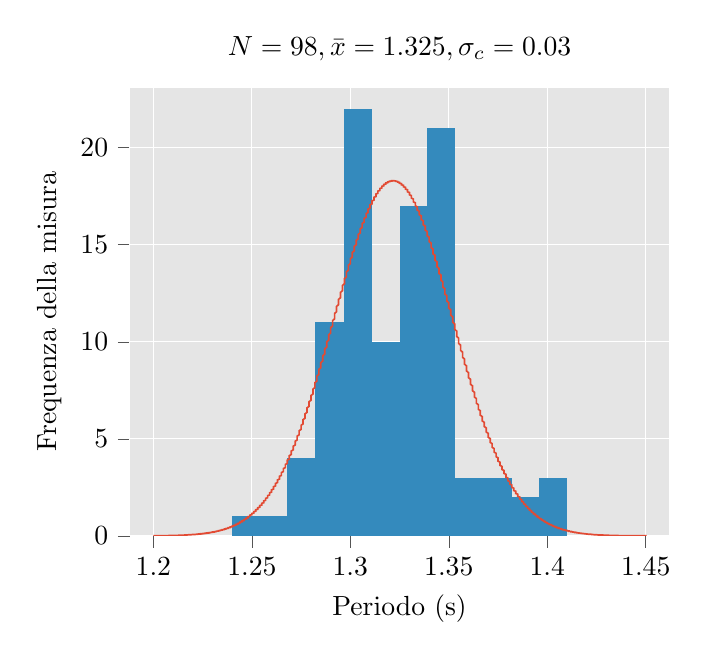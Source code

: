 % This file was created by tikzplotlib v0.9.1.
\begin{tikzpicture}

\definecolor{color0}{rgb}{0.204,0.541,0.741}
\definecolor{color1}{rgb}{0.886,0.29,0.2}

\begin{axis}[
axis background/.style={fill=white!89.804!black},
axis line style={white},
tick align=outside,
tick pos=left,
title={\(\displaystyle N=98, \bar{x}=1.325, \sigma_c=0.03\)},
x grid style={white},
xlabel={Periodo (s)},
xmajorgrids,
xmin=1.188, xmax=1.462,
xtick style={color=white!33.333!black},
y grid style={white},
ylabel={Frequenza della misura},
ymajorgrids,
ymin=0, ymax=23.1,
ytick style={color=white!33.333!black}
]
\draw[draw=none,fill=color0,very thin] (axis cs:1.24,0) rectangle (axis cs:1.254,1);
\draw[draw=none,fill=color0,very thin] (axis cs:1.254,0) rectangle (axis cs:1.268,1);
\draw[draw=none,fill=color0,very thin] (axis cs:1.268,0) rectangle (axis cs:1.282,4);
\draw[draw=none,fill=color0,very thin] (axis cs:1.282,0) rectangle (axis cs:1.297,11);
\draw[draw=none,fill=color0,very thin] (axis cs:1.297,0) rectangle (axis cs:1.311,22);
\draw[draw=none,fill=color0,very thin] (axis cs:1.311,0) rectangle (axis cs:1.325,10);
\draw[draw=none,fill=color0,very thin] (axis cs:1.325,0) rectangle (axis cs:1.339,17);
\draw[draw=none,fill=color0,very thin] (axis cs:1.339,0) rectangle (axis cs:1.353,21);
\draw[draw=none,fill=color0,very thin] (axis cs:1.353,0) rectangle (axis cs:1.367,3);
\draw[draw=none,fill=color0,very thin] (axis cs:1.367,0) rectangle (axis cs:1.382,3);
\draw[draw=none,fill=color0,very thin] (axis cs:1.382,0) rectangle (axis cs:1.396,2);
\draw[draw=none,fill=color0,very thin] (axis cs:1.396,0) rectangle (axis cs:1.41,3);
\addplot [semithick, color1]
table {%
1.2 0.006
1.2 0.006
1.201 0.006
1.201 0.007
1.201 0.007
1.201 0.007
1.202 0.007
1.202 0.008
1.202 0.008
1.202 0.008
1.203 0.008
1.203 0.009
1.203 0.009
1.203 0.009
1.204 0.009
1.204 0.01
1.204 0.01
1.204 0.01
1.205 0.011
1.205 0.011
1.205 0.011
1.205 0.012
1.206 0.012
1.206 0.013
1.206 0.013
1.206 0.013
1.207 0.014
1.207 0.014
1.207 0.015
1.207 0.015
1.208 0.016
1.208 0.016
1.208 0.017
1.208 0.017
1.209 0.018
1.209 0.018
1.209 0.019
1.209 0.019
1.21 0.02
1.21 0.021
1.21 0.021
1.21 0.022
1.211 0.023
1.211 0.023
1.211 0.024
1.211 0.025
1.212 0.025
1.212 0.026
1.212 0.027
1.212 0.028
1.213 0.029
1.213 0.03
1.213 0.03
1.213 0.031
1.214 0.032
1.214 0.033
1.214 0.034
1.214 0.035
1.215 0.036
1.215 0.037
1.215 0.038
1.215 0.04
1.216 0.041
1.216 0.042
1.216 0.043
1.216 0.044
1.217 0.046
1.217 0.047
1.217 0.048
1.217 0.05
1.218 0.051
1.218 0.053
1.218 0.054
1.218 0.056
1.219 0.057
1.219 0.059
1.219 0.061
1.219 0.062
1.22 0.064
1.22 0.066
1.22 0.068
1.22 0.07
1.221 0.071
1.221 0.073
1.221 0.075
1.221 0.078
1.222 0.08
1.222 0.082
1.222 0.084
1.222 0.086
1.223 0.089
1.223 0.091
1.223 0.094
1.223 0.096
1.224 0.099
1.224 0.102
1.224 0.104
1.224 0.107
1.225 0.11
1.225 0.113
1.225 0.116
1.225 0.119
1.226 0.122
1.226 0.125
1.226 0.129
1.226 0.132
1.227 0.135
1.227 0.139
1.227 0.142
1.227 0.146
1.228 0.15
1.228 0.154
1.228 0.158
1.228 0.162
1.229 0.166
1.229 0.17
1.229 0.175
1.229 0.179
1.23 0.184
1.23 0.188
1.23 0.193
1.23 0.198
1.231 0.203
1.231 0.208
1.231 0.213
1.231 0.218
1.232 0.224
1.232 0.229
1.232 0.235
1.232 0.241
1.233 0.246
1.233 0.252
1.233 0.259
1.233 0.265
1.234 0.271
1.234 0.278
1.234 0.285
1.234 0.291
1.235 0.298
1.235 0.305
1.235 0.313
1.235 0.32
1.236 0.328
1.236 0.335
1.236 0.343
1.236 0.351
1.237 0.36
1.237 0.368
1.237 0.377
1.237 0.385
1.238 0.394
1.238 0.403
1.238 0.413
1.238 0.422
1.239 0.432
1.239 0.441
1.239 0.451
1.239 0.462
1.24 0.472
1.24 0.483
1.24 0.494
1.24 0.505
1.241 0.516
1.241 0.527
1.241 0.539
1.241 0.551
1.242 0.563
1.242 0.575
1.242 0.588
1.242 0.601
1.243 0.614
1.243 0.627
1.243 0.641
1.243 0.654
1.244 0.668
1.244 0.683
1.244 0.697
1.244 0.712
1.245 0.727
1.245 0.742
1.245 0.758
1.245 0.774
1.246 0.79
1.246 0.806
1.246 0.823
1.246 0.84
1.247 0.858
1.247 0.875
1.247 0.893
1.247 0.911
1.248 0.93
1.248 0.949
1.248 0.968
1.248 0.987
1.249 1.007
1.249 1.027
1.249 1.048
1.249 1.068
1.25 1.09
1.25 1.111
1.25 1.133
1.25 1.155
1.251 1.178
1.251 1.2
1.251 1.224
1.251 1.247
1.252 1.271
1.252 1.296
1.252 1.32
1.252 1.346
1.253 1.371
1.253 1.397
1.253 1.423
1.253 1.45
1.254 1.477
1.254 1.504
1.254 1.532
1.254 1.561
1.255 1.589
1.255 1.618
1.255 1.648
1.255 1.678
1.256 1.708
1.256 1.739
1.256 1.771
1.256 1.802
1.257 1.834
1.257 1.867
1.257 1.9
1.257 1.934
1.258 1.968
1.258 2.002
1.258 2.037
1.258 2.072
1.259 2.108
1.259 2.144
1.259 2.181
1.259 2.219
1.26 2.256
1.26 2.295
1.26 2.333
1.26 2.372
1.261 2.412
1.261 2.452
1.261 2.493
1.261 2.534
1.262 2.576
1.262 2.618
1.262 2.661
1.262 2.704
1.263 2.748
1.263 2.793
1.263 2.837
1.263 2.883
1.264 2.929
1.264 2.975
1.264 3.022
1.264 3.069
1.265 3.117
1.265 3.166
1.265 3.215
1.265 3.265
1.266 3.315
1.266 3.366
1.266 3.417
1.266 3.469
1.267 3.521
1.267 3.574
1.267 3.627
1.267 3.681
1.268 3.736
1.268 3.791
1.268 3.847
1.268 3.903
1.269 3.96
1.269 4.017
1.269 4.075
1.269 4.133
1.27 4.192
1.27 4.252
1.27 4.312
1.27 4.372
1.271 4.434
1.271 4.495
1.271 4.558
1.271 4.62
1.272 4.684
1.272 4.748
1.272 4.812
1.272 4.877
1.273 4.943
1.273 5.009
1.273 5.075
1.273 5.143
1.274 5.21
1.274 5.279
1.274 5.347
1.274 5.417
1.275 5.487
1.275 5.557
1.275 5.628
1.275 5.699
1.276 5.771
1.276 5.844
1.276 5.916
1.276 5.99
1.277 6.064
1.277 6.138
1.277 6.213
1.277 6.289
1.278 6.365
1.278 6.441
1.278 6.518
1.278 6.595
1.279 6.673
1.279 6.751
1.279 6.83
1.279 6.909
1.28 6.989
1.28 7.069
1.28 7.149
1.28 7.23
1.281 7.311
1.281 7.393
1.281 7.475
1.281 7.558
1.282 7.641
1.282 7.724
1.282 7.808
1.282 7.892
1.283 7.976
1.283 8.061
1.283 8.146
1.283 8.232
1.284 8.317
1.284 8.404
1.284 8.49
1.284 8.577
1.285 8.664
1.285 8.751
1.285 8.839
1.285 8.927
1.286 9.015
1.286 9.103
1.286 9.192
1.286 9.281
1.287 9.37
1.287 9.459
1.287 9.549
1.287 9.639
1.288 9.729
1.288 9.819
1.288 9.909
1.288 9.999
1.289 10.09
1.289 10.181
1.289 10.271
1.289 10.362
1.29 10.453
1.29 10.545
1.29 10.636
1.29 10.727
1.291 10.818
1.291 10.91
1.291 11.001
1.291 11.092
1.292 11.184
1.292 11.275
1.292 11.366
1.292 11.458
1.293 11.549
1.293 11.64
1.293 11.731
1.293 11.822
1.294 11.913
1.294 12.004
1.294 12.094
1.294 12.185
1.295 12.275
1.295 12.366
1.295 12.456
1.295 12.545
1.296 12.635
1.296 12.724
1.296 12.814
1.296 12.902
1.297 12.991
1.297 13.08
1.297 13.168
1.297 13.255
1.298 13.343
1.298 13.43
1.298 13.517
1.298 13.603
1.299 13.689
1.299 13.775
1.299 13.86
1.299 13.945
1.3 14.029
1.3 14.113
1.3 14.197
1.3 14.28
1.301 14.362
1.301 14.444
1.301 14.526
1.301 14.607
1.302 14.687
1.302 14.767
1.302 14.846
1.302 14.925
1.303 15.003
1.303 15.081
1.303 15.158
1.303 15.234
1.304 15.31
1.304 15.384
1.304 15.459
1.304 15.532
1.305 15.605
1.305 15.677
1.305 15.749
1.305 15.819
1.306 15.889
1.306 15.958
1.306 16.027
1.306 16.094
1.307 16.161
1.307 16.227
1.307 16.292
1.307 16.356
1.308 16.419
1.308 16.482
1.308 16.543
1.308 16.604
1.309 16.664
1.309 16.723
1.309 16.781
1.309 16.838
1.31 16.894
1.31 16.949
1.31 17.003
1.31 17.056
1.311 17.108
1.311 17.159
1.311 17.209
1.311 17.259
1.312 17.307
1.312 17.354
1.312 17.4
1.312 17.444
1.313 17.488
1.313 17.531
1.313 17.573
1.313 17.613
1.314 17.653
1.314 17.691
1.314 17.728
1.314 17.765
1.315 17.8
1.315 17.833
1.315 17.866
1.315 17.898
1.316 17.928
1.316 17.957
1.316 17.985
1.316 18.012
1.317 18.038
1.317 18.062
1.317 18.086
1.317 18.108
1.318 18.129
1.318 18.149
1.318 18.167
1.318 18.184
1.319 18.2
1.319 18.215
1.319 18.229
1.319 18.241
1.32 18.253
1.32 18.262
1.32 18.271
1.32 18.279
1.321 18.285
1.321 18.29
1.321 18.294
1.321 18.296
1.322 18.298
1.322 18.298
1.322 18.296
1.322 18.294
1.323 18.29
1.323 18.285
1.323 18.279
1.323 18.272
1.324 18.263
1.324 18.253
1.324 18.242
1.324 18.23
1.325 18.216
1.325 18.202
1.325 18.186
1.325 18.169
1.326 18.15
1.326 18.131
1.326 18.11
1.326 18.088
1.327 18.064
1.327 18.04
1.327 18.014
1.327 17.988
1.328 17.96
1.328 17.931
1.328 17.9
1.328 17.869
1.329 17.836
1.329 17.802
1.329 17.767
1.329 17.731
1.33 17.694
1.33 17.656
1.33 17.617
1.33 17.576
1.331 17.535
1.331 17.492
1.331 17.448
1.331 17.403
1.332 17.357
1.332 17.31
1.332 17.262
1.332 17.213
1.333 17.163
1.333 17.112
1.333 17.06
1.333 17.007
1.334 16.953
1.334 16.898
1.334 16.842
1.334 16.785
1.335 16.727
1.335 16.669
1.335 16.609
1.335 16.548
1.336 16.487
1.336 16.424
1.336 16.361
1.336 16.297
1.337 16.232
1.337 16.166
1.337 16.1
1.337 16.032
1.338 15.964
1.338 15.895
1.338 15.825
1.338 15.754
1.339 15.683
1.339 15.611
1.339 15.538
1.339 15.465
1.34 15.391
1.34 15.316
1.34 15.24
1.34 15.164
1.341 15.087
1.341 15.01
1.341 14.932
1.341 14.853
1.342 14.774
1.342 14.694
1.342 14.613
1.342 14.532
1.343 14.451
1.343 14.369
1.343 14.287
1.343 14.204
1.344 14.12
1.344 14.036
1.344 13.952
1.344 13.867
1.345 13.782
1.345 13.696
1.345 13.61
1.345 13.524
1.346 13.437
1.346 13.35
1.346 13.262
1.346 13.175
1.347 13.087
1.347 12.998
1.347 12.91
1.347 12.821
1.348 12.732
1.348 12.642
1.348 12.553
1.348 12.463
1.349 12.373
1.349 12.283
1.349 12.192
1.349 12.102
1.35 12.011
1.35 11.92
1.35 11.829
1.35 11.738
1.351 11.647
1.351 11.556
1.351 11.465
1.351 11.374
1.352 11.282
1.352 11.191
1.352 11.1
1.352 11.008
1.353 10.917
1.353 10.826
1.353 10.734
1.353 10.643
1.354 10.552
1.354 10.461
1.354 10.37
1.354 10.279
1.355 10.188
1.355 10.097
1.355 10.007
1.355 9.916
1.356 9.826
1.356 9.736
1.356 9.646
1.356 9.556
1.357 9.467
1.357 9.377
1.357 9.288
1.357 9.199
1.358 9.111
1.358 9.022
1.358 8.934
1.358 8.846
1.359 8.758
1.359 8.671
1.359 8.584
1.359 8.497
1.36 8.411
1.36 8.324
1.36 8.239
1.36 8.153
1.361 8.068
1.361 7.983
1.361 7.899
1.361 7.815
1.362 7.731
1.362 7.647
1.362 7.565
1.362 7.482
1.363 7.4
1.363 7.318
1.363 7.237
1.363 7.156
1.364 7.075
1.364 6.995
1.364 6.915
1.364 6.836
1.365 6.758
1.365 6.679
1.365 6.601
1.365 6.524
1.366 6.447
1.366 6.371
1.366 6.295
1.366 6.219
1.367 6.144
1.367 6.07
1.367 5.996
1.367 5.922
1.368 5.849
1.368 5.777
1.368 5.705
1.368 5.634
1.369 5.563
1.369 5.492
1.369 5.422
1.369 5.353
1.37 5.284
1.37 5.216
1.37 5.148
1.37 5.081
1.371 5.014
1.371 4.948
1.371 4.882
1.371 4.817
1.372 4.753
1.372 4.689
1.372 4.626
1.372 4.563
1.373 4.5
1.373 4.439
1.373 4.377
1.373 4.317
1.374 4.257
1.374 4.197
1.374 4.138
1.374 4.08
1.375 4.022
1.375 3.964
1.375 3.907
1.375 3.851
1.376 3.796
1.376 3.74
1.376 3.686
1.376 3.632
1.377 3.578
1.377 3.525
1.377 3.473
1.377 3.421
1.378 3.37
1.378 3.319
1.378 3.269
1.378 3.219
1.379 3.17
1.379 3.121
1.379 3.073
1.379 3.026
1.38 2.979
1.38 2.932
1.38 2.886
1.38 2.841
1.381 2.796
1.381 2.752
1.381 2.708
1.381 2.665
1.382 2.622
1.382 2.58
1.382 2.538
1.382 2.497
1.383 2.456
1.383 2.415
1.383 2.376
1.383 2.336
1.384 2.298
1.384 2.259
1.384 2.222
1.384 2.184
1.385 2.147
1.385 2.111
1.385 2.075
1.385 2.04
1.386 2.005
1.386 1.97
1.386 1.936
1.386 1.903
1.387 1.87
1.387 1.837
1.387 1.805
1.387 1.773
1.388 1.742
1.388 1.711
1.388 1.68
1.388 1.65
1.389 1.621
1.389 1.592
1.389 1.563
1.389 1.535
1.39 1.507
1.39 1.479
1.39 1.452
1.39 1.425
1.391 1.399
1.391 1.373
1.391 1.348
1.391 1.322
1.392 1.298
1.392 1.273
1.392 1.249
1.392 1.226
1.393 1.202
1.393 1.179
1.393 1.157
1.393 1.135
1.394 1.113
1.394 1.091
1.394 1.07
1.394 1.049
1.395 1.029
1.395 1.009
1.395 0.989
1.395 0.969
1.396 0.95
1.396 0.931
1.396 0.913
1.396 0.895
1.397 0.877
1.397 0.859
1.397 0.842
1.397 0.825
1.398 0.808
1.398 0.791
1.398 0.775
1.398 0.759
1.399 0.744
1.399 0.728
1.399 0.713
1.399 0.698
1.4 0.684
1.4 0.669
1.4 0.655
1.4 0.642
1.401 0.628
1.401 0.615
1.401 0.602
1.401 0.589
1.402 0.576
1.402 0.564
1.402 0.552
1.402 0.54
1.403 0.528
1.403 0.517
1.403 0.505
1.403 0.494
1.404 0.484
1.404 0.473
1.404 0.463
1.404 0.452
1.405 0.442
1.405 0.432
1.405 0.423
1.405 0.413
1.406 0.404
1.406 0.395
1.406 0.386
1.406 0.377
1.407 0.369
1.407 0.36
1.407 0.352
1.407 0.344
1.408 0.336
1.408 0.328
1.408 0.321
1.408 0.313
1.409 0.306
1.409 0.299
1.409 0.292
1.409 0.285
1.41 0.278
1.41 0.272
1.41 0.265
1.41 0.259
1.411 0.253
1.411 0.247
1.411 0.241
1.411 0.235
1.412 0.23
1.412 0.224
1.412 0.219
1.412 0.213
1.413 0.208
1.413 0.203
1.413 0.198
1.413 0.193
1.414 0.189
1.414 0.184
1.414 0.179
1.414 0.175
1.415 0.171
1.415 0.166
1.415 0.162
1.415 0.158
1.416 0.154
1.416 0.15
1.416 0.146
1.416 0.143
1.417 0.139
1.417 0.136
1.417 0.132
1.417 0.129
1.418 0.125
1.418 0.122
1.418 0.119
1.418 0.116
1.419 0.113
1.419 0.11
1.419 0.107
1.419 0.104
1.42 0.102
1.42 0.099
1.42 0.096
1.42 0.094
1.421 0.091
1.421 0.089
1.421 0.087
1.421 0.084
1.422 0.082
1.422 0.08
1.422 0.078
1.422 0.076
1.423 0.074
1.423 0.072
1.423 0.07
1.423 0.068
1.424 0.066
1.424 0.064
1.424 0.062
1.424 0.061
1.425 0.059
1.425 0.057
1.425 0.056
1.425 0.054
1.426 0.053
1.426 0.051
1.426 0.05
1.426 0.048
1.427 0.047
1.427 0.046
1.427 0.045
1.427 0.043
1.428 0.042
1.428 0.041
1.428 0.04
1.428 0.039
1.429 0.037
1.429 0.036
1.429 0.035
1.429 0.034
1.43 0.033
1.43 0.032
1.43 0.031
1.43 0.031
1.431 0.03
1.431 0.029
1.431 0.028
1.431 0.027
1.432 0.026
1.432 0.026
1.432 0.025
1.432 0.024
1.433 0.023
1.433 0.023
1.433 0.022
1.433 0.021
1.434 0.021
1.434 0.02
1.434 0.019
1.434 0.019
1.435 0.018
1.435 0.018
1.435 0.017
1.435 0.017
1.436 0.016
1.436 0.016
1.436 0.015
1.436 0.015
1.437 0.014
1.437 0.014
1.437 0.013
1.437 0.013
1.438 0.013
1.438 0.012
1.438 0.012
1.438 0.011
1.439 0.011
1.439 0.011
1.439 0.01
1.439 0.01
1.44 0.01
1.44 0.009
1.44 0.009
1.44 0.009
1.441 0.009
1.441 0.008
1.441 0.008
1.441 0.008
1.442 0.008
1.442 0.007
1.442 0.007
1.442 0.007
1.443 0.007
1.443 0.006
1.443 0.006
1.443 0.006
1.444 0.006
1.444 0.006
1.444 0.005
1.444 0.005
1.445 0.005
1.445 0.005
1.445 0.005
1.445 0.005
1.446 0.004
1.446 0.004
1.446 0.004
1.446 0.004
1.447 0.004
1.447 0.004
1.447 0.004
1.447 0.004
1.448 0.003
1.448 0.003
1.448 0.003
1.448 0.003
1.449 0.003
1.449 0.003
1.449 0.003
1.449 0.003
1.45 0.003
1.45 0.002
};
\end{axis}

\end{tikzpicture}
